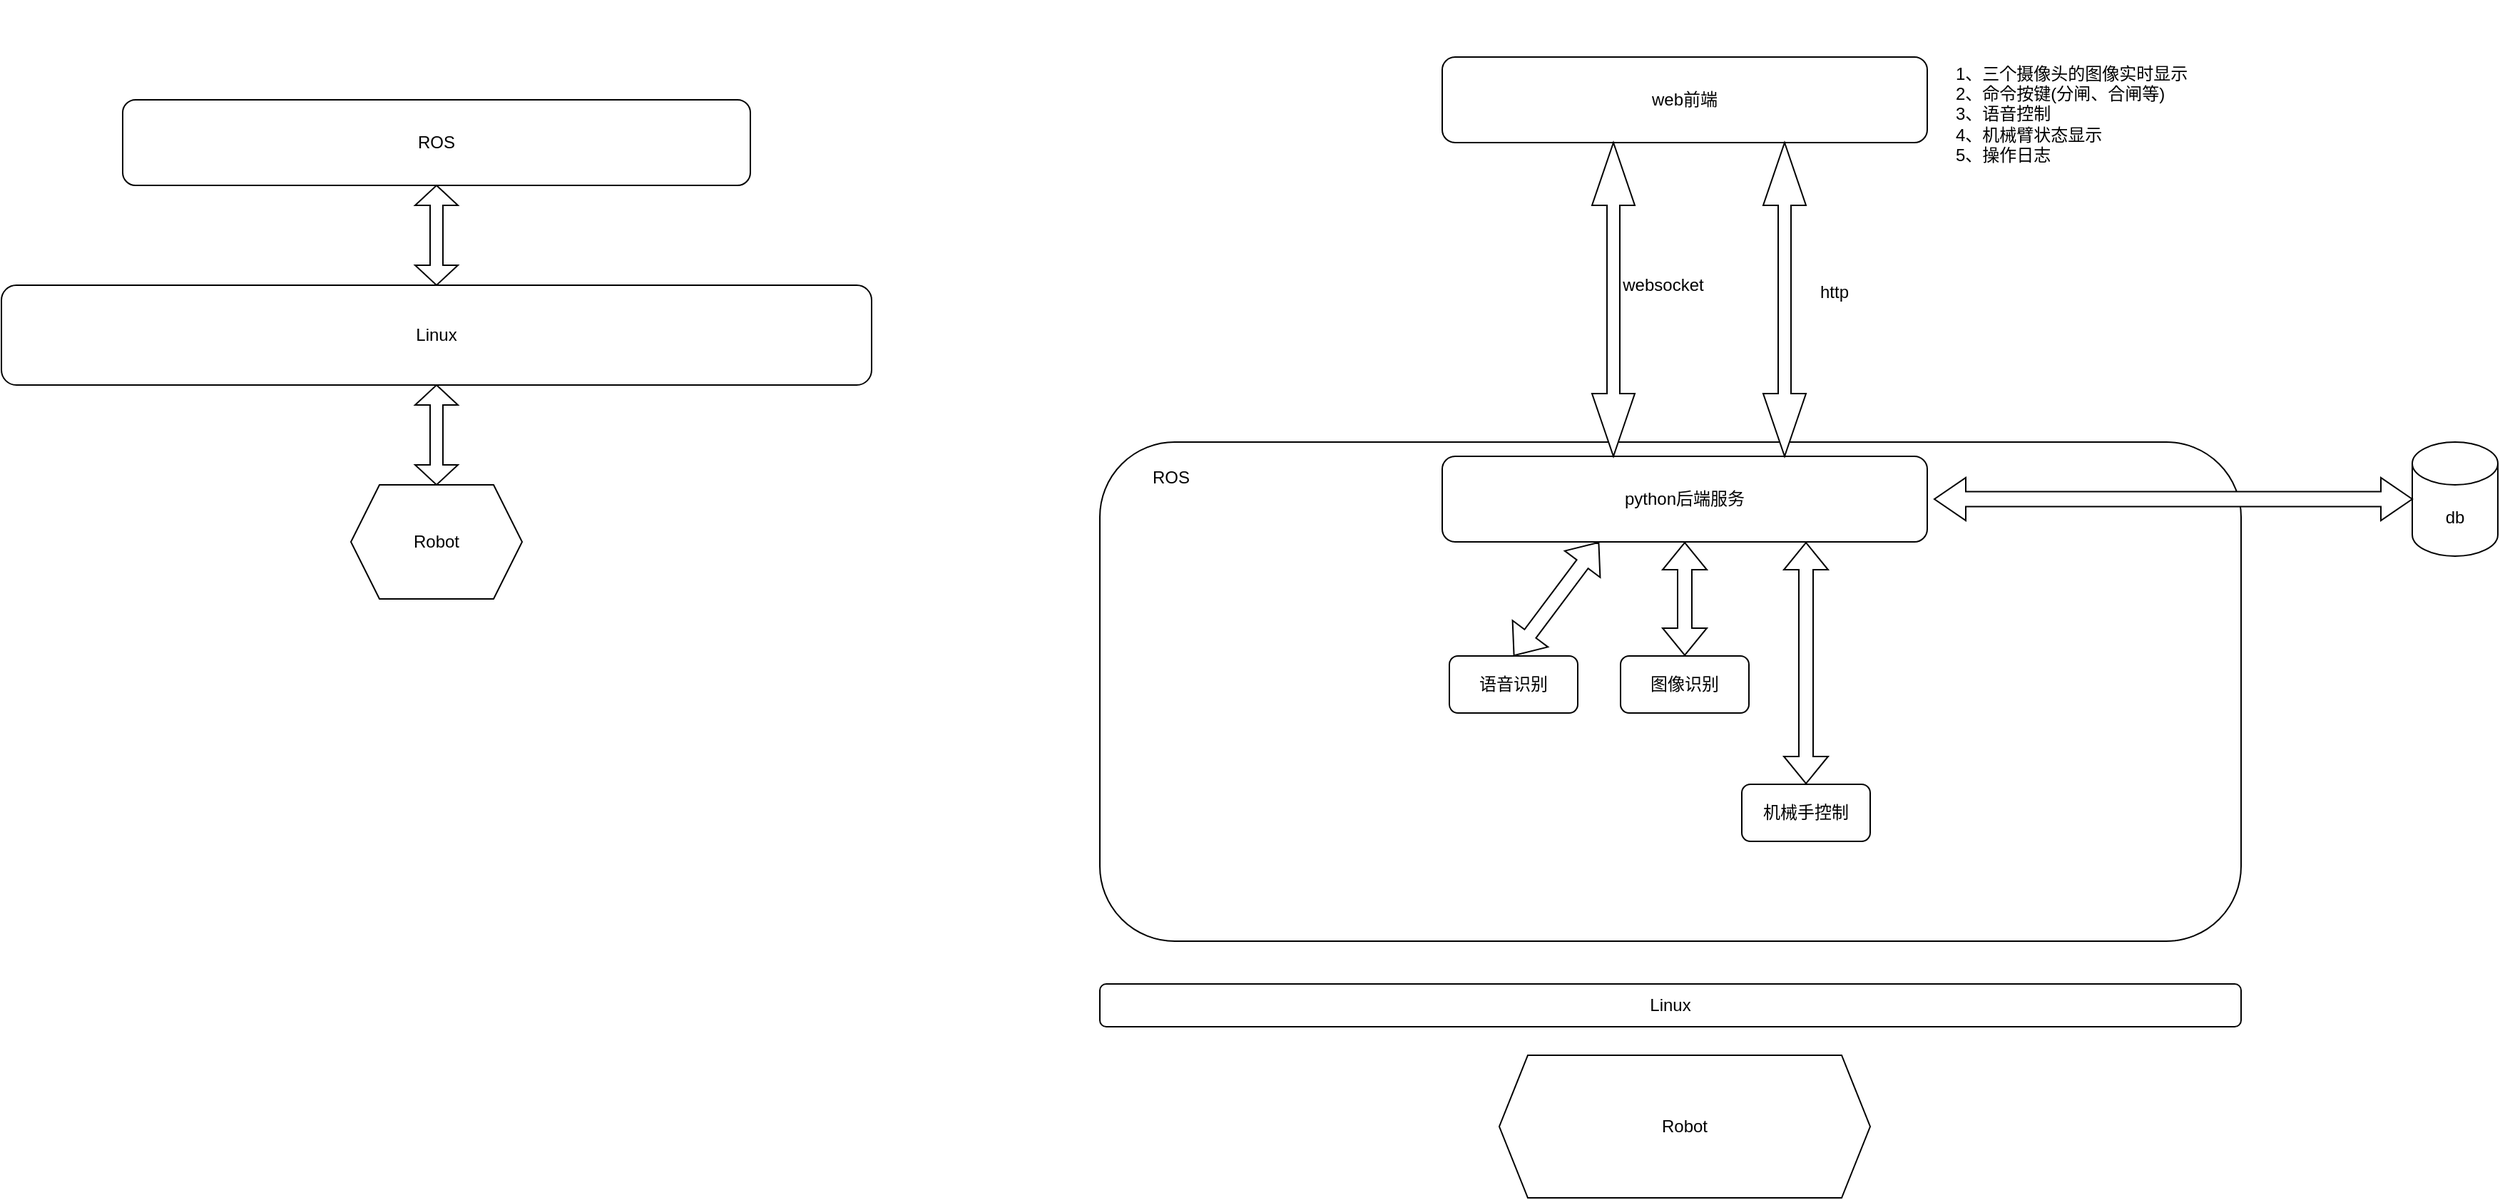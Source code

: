 <mxfile version="24.4.15" type="github">
  <diagram id="IR0QDoFTpoQ6l2Y1bwrg" name="Page-1">
    <mxGraphModel dx="1674" dy="763" grid="1" gridSize="10" guides="1" tooltips="1" connect="1" arrows="1" fold="1" page="1" pageScale="1" pageWidth="850" pageHeight="1100" math="0" shadow="0">
      <root>
        <mxCell id="0" />
        <mxCell id="1" parent="0" />
        <mxCell id="1Bx2e8oar3cCMUDuemxb-7" value="" style="rounded=1;whiteSpace=wrap;html=1;" parent="1" vertex="1">
          <mxGeometry x="910" y="420" width="800" height="350" as="geometry" />
        </mxCell>
        <mxCell id="RyoMVnNRmUopJ9R-RflP-1" value="Linux" style="rounded=1;whiteSpace=wrap;html=1;" parent="1" vertex="1">
          <mxGeometry x="140" y="310" width="610" height="70" as="geometry" />
        </mxCell>
        <mxCell id="RyoMVnNRmUopJ9R-RflP-2" value="Robot" style="shape=hexagon;perimeter=hexagonPerimeter2;whiteSpace=wrap;html=1;fixedSize=1;" parent="1" vertex="1">
          <mxGeometry x="385" y="450" width="120" height="80" as="geometry" />
        </mxCell>
        <mxCell id="RyoMVnNRmUopJ9R-RflP-3" value="ROS" style="rounded=1;whiteSpace=wrap;html=1;" parent="1" vertex="1">
          <mxGeometry x="225" y="180" width="440" height="60" as="geometry" />
        </mxCell>
        <mxCell id="RyoMVnNRmUopJ9R-RflP-4" value="" style="shape=doubleArrow;direction=south;whiteSpace=wrap;html=1;" parent="1" vertex="1">
          <mxGeometry x="430" y="380" width="30" height="70" as="geometry" />
        </mxCell>
        <mxCell id="RyoMVnNRmUopJ9R-RflP-7" value="" style="shape=doubleArrow;direction=south;whiteSpace=wrap;html=1;" parent="1" vertex="1">
          <mxGeometry x="430" y="240" width="30" height="70" as="geometry" />
        </mxCell>
        <mxCell id="1Bx2e8oar3cCMUDuemxb-1" value="web前端" style="rounded=1;whiteSpace=wrap;html=1;" parent="1" vertex="1">
          <mxGeometry x="1150" y="150" width="340" height="60" as="geometry" />
        </mxCell>
        <mxCell id="1Bx2e8oar3cCMUDuemxb-2" value="python后端服务" style="rounded=1;whiteSpace=wrap;html=1;" parent="1" vertex="1">
          <mxGeometry x="1150" y="430" width="340" height="60" as="geometry" />
        </mxCell>
        <mxCell id="1Bx2e8oar3cCMUDuemxb-3" value="" style="shape=doubleArrow;direction=south;whiteSpace=wrap;html=1;" parent="1" vertex="1">
          <mxGeometry x="1255" y="210" width="30" height="220" as="geometry" />
        </mxCell>
        <mxCell id="1Bx2e8oar3cCMUDuemxb-4" value="websocket" style="text;html=1;align=center;verticalAlign=middle;whiteSpace=wrap;rounded=0;" parent="1" vertex="1">
          <mxGeometry x="1275" y="295" width="60" height="30" as="geometry" />
        </mxCell>
        <mxCell id="1Bx2e8oar3cCMUDuemxb-5" value="" style="shape=doubleArrow;direction=south;whiteSpace=wrap;html=1;" parent="1" vertex="1">
          <mxGeometry x="1375" y="210" width="30" height="220" as="geometry" />
        </mxCell>
        <mxCell id="1Bx2e8oar3cCMUDuemxb-6" value="http" style="text;html=1;align=center;verticalAlign=middle;whiteSpace=wrap;rounded=0;" parent="1" vertex="1">
          <mxGeometry x="1395" y="300" width="60" height="30" as="geometry" />
        </mxCell>
        <mxCell id="1Bx2e8oar3cCMUDuemxb-9" value="ROS" style="text;html=1;align=center;verticalAlign=middle;whiteSpace=wrap;rounded=0;" parent="1" vertex="1">
          <mxGeometry x="930" y="430" width="60" height="30" as="geometry" />
        </mxCell>
        <mxCell id="1Bx2e8oar3cCMUDuemxb-10" value="db" style="shape=cylinder3;whiteSpace=wrap;html=1;boundedLbl=1;backgroundOutline=1;size=15;" parent="1" vertex="1">
          <mxGeometry x="1830" y="420" width="60" height="80" as="geometry" />
        </mxCell>
        <mxCell id="1Bx2e8oar3cCMUDuemxb-11" value="" style="html=1;shadow=0;dashed=0;align=center;verticalAlign=middle;shape=mxgraph.arrows2.twoWayArrow;dy=0.65;dx=22;" parent="1" vertex="1">
          <mxGeometry x="1495" y="445" width="335" height="30" as="geometry" />
        </mxCell>
        <mxCell id="1Bx2e8oar3cCMUDuemxb-13" value="Robot" style="shape=hexagon;perimeter=hexagonPerimeter2;whiteSpace=wrap;html=1;fixedSize=1;" parent="1" vertex="1">
          <mxGeometry x="1190" y="850" width="260" height="100" as="geometry" />
        </mxCell>
        <mxCell id="1Bx2e8oar3cCMUDuemxb-14" value="Linux" style="rounded=1;whiteSpace=wrap;html=1;" parent="1" vertex="1">
          <mxGeometry x="910" y="800" width="800" height="30" as="geometry" />
        </mxCell>
        <mxCell id="dxYwu7DKMdKghps5UNOo-1" value="语音识别" style="rounded=1;whiteSpace=wrap;html=1;" vertex="1" parent="1">
          <mxGeometry x="1155" y="570" width="90" height="40" as="geometry" />
        </mxCell>
        <mxCell id="dxYwu7DKMdKghps5UNOo-2" value="图像识别" style="rounded=1;whiteSpace=wrap;html=1;" vertex="1" parent="1">
          <mxGeometry x="1275" y="570" width="90" height="40" as="geometry" />
        </mxCell>
        <mxCell id="dxYwu7DKMdKghps5UNOo-3" value="机械手控制" style="rounded=1;whiteSpace=wrap;html=1;" vertex="1" parent="1">
          <mxGeometry x="1360" y="660" width="90" height="40" as="geometry" />
        </mxCell>
        <mxCell id="dxYwu7DKMdKghps5UNOo-5" value="1、三个摄像头的图像实时显示&lt;div&gt;2、命令按键(分闸、合闸等)&lt;/div&gt;&lt;div&gt;3、语音控制&lt;/div&gt;&lt;div&gt;4、机械臂状态显示&lt;/div&gt;&lt;div&gt;5、操作日志&lt;/div&gt;" style="text;html=1;align=left;verticalAlign=middle;whiteSpace=wrap;rounded=0;" vertex="1" parent="1">
          <mxGeometry x="1507.5" y="110" width="310" height="160" as="geometry" />
        </mxCell>
        <mxCell id="dxYwu7DKMdKghps5UNOo-6" value="" style="shape=flexArrow;endArrow=classic;startArrow=classic;html=1;rounded=0;exitX=0.5;exitY=0;exitDx=0;exitDy=0;" edge="1" parent="1" source="dxYwu7DKMdKghps5UNOo-1">
          <mxGeometry width="100" height="100" relative="1" as="geometry">
            <mxPoint x="1160" y="590" as="sourcePoint" />
            <mxPoint x="1260" y="490" as="targetPoint" />
          </mxGeometry>
        </mxCell>
        <mxCell id="dxYwu7DKMdKghps5UNOo-8" value="" style="shape=flexArrow;endArrow=classic;startArrow=classic;html=1;rounded=0;" edge="1" parent="1" target="1Bx2e8oar3cCMUDuemxb-2">
          <mxGeometry width="100" height="100" relative="1" as="geometry">
            <mxPoint x="1320" y="570" as="sourcePoint" />
            <mxPoint x="1380" y="495" as="targetPoint" />
          </mxGeometry>
        </mxCell>
        <mxCell id="dxYwu7DKMdKghps5UNOo-9" value="" style="shape=flexArrow;endArrow=classic;startArrow=classic;html=1;rounded=0;exitX=0.5;exitY=0;exitDx=0;exitDy=0;entryX=0.75;entryY=1;entryDx=0;entryDy=0;" edge="1" parent="1" source="dxYwu7DKMdKghps5UNOo-3" target="1Bx2e8oar3cCMUDuemxb-2">
          <mxGeometry width="100" height="100" relative="1" as="geometry">
            <mxPoint x="1435" y="570" as="sourcePoint" />
            <mxPoint x="1495" y="490" as="targetPoint" />
          </mxGeometry>
        </mxCell>
      </root>
    </mxGraphModel>
  </diagram>
</mxfile>
